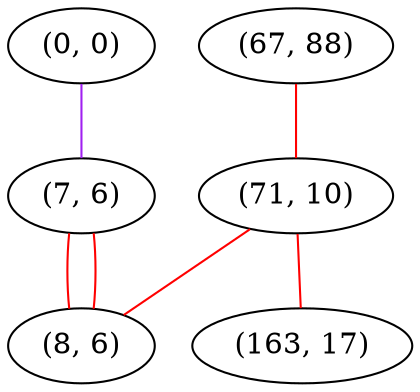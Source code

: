 graph "" {
"(67, 88)";
"(0, 0)";
"(7, 6)";
"(71, 10)";
"(8, 6)";
"(163, 17)";
"(67, 88)" -- "(71, 10)"  [color=red, key=0, weight=1];
"(0, 0)" -- "(7, 6)"  [color=purple, key=0, weight=4];
"(7, 6)" -- "(8, 6)"  [color=red, key=0, weight=1];
"(7, 6)" -- "(8, 6)"  [color=red, key=1, weight=1];
"(71, 10)" -- "(8, 6)"  [color=red, key=0, weight=1];
"(71, 10)" -- "(163, 17)"  [color=red, key=0, weight=1];
}
